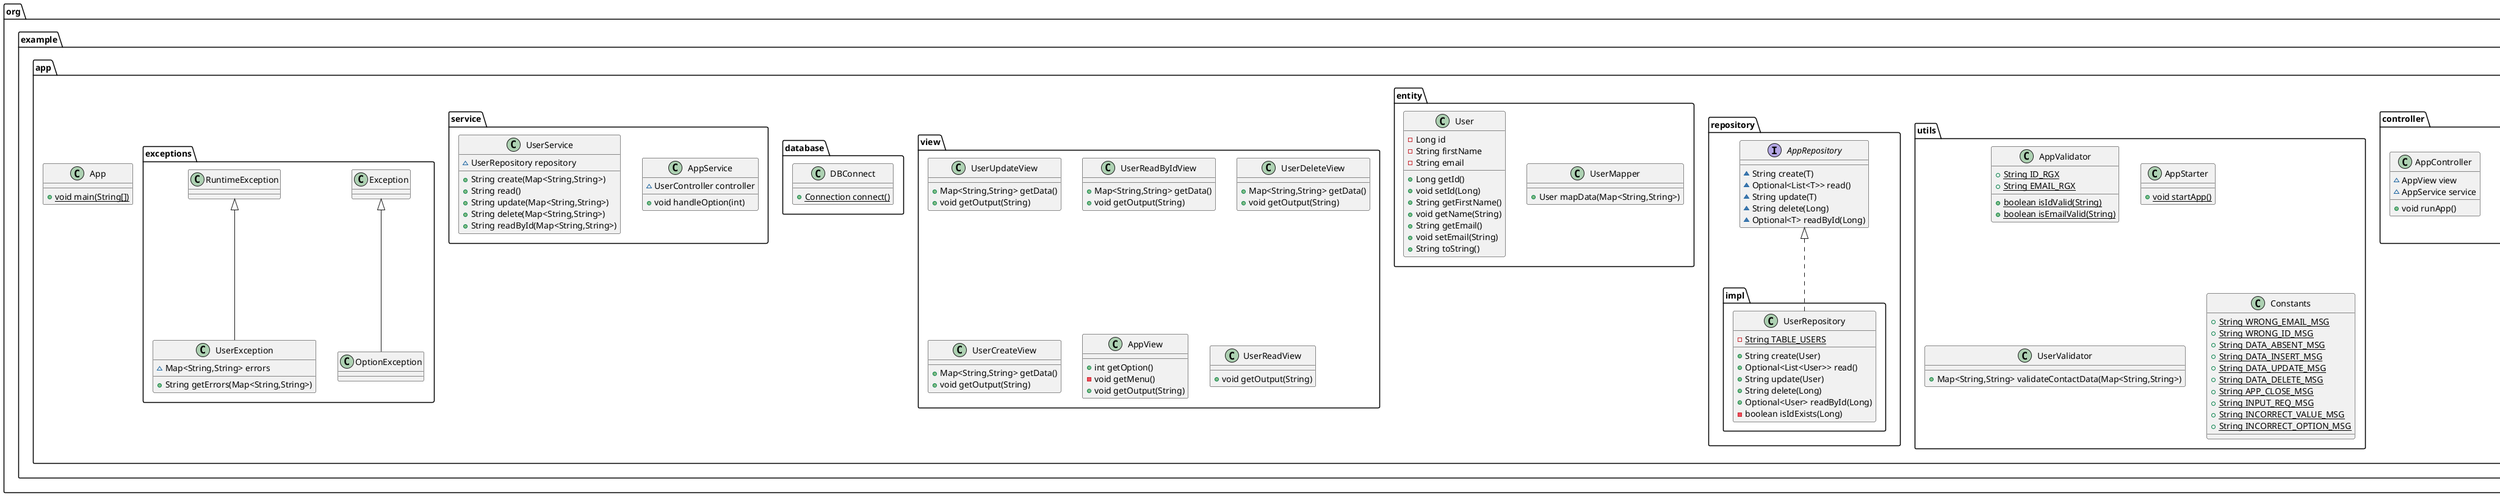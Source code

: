 @startuml
class org.example.app.App {
+ {static} void main(String[])
}

class org.example.app.controller.UserController {
~ UserService service
+ void create()
+ void read()
+ void update()
+ void delete()
+ void readById()
}


class org.example.app.utils.AppValidator {
+ {static} String ID_RGX
+ {static} String EMAIL_RGX
+ {static} boolean isIdValid(String)
+ {static} boolean isEmailValid(String)
}


class org.example.app.repository.impl.UserRepository {
- {static} String TABLE_USERS
+ String create(User)
+ Optional<List<User>> read()
+ String update(User)
+ String delete(Long)
+ Optional<User> readById(Long)
- boolean isIdExists(Long)
}


interface org.example.app.repository.AppRepository {
~ String create(T)
~ Optional<List<T>> read()
~ String update(T)
~ String delete(Long)
~ Optional<T> readById(Long)
}

class org.example.app.entity.UserMapper {
+ User mapData(Map<String,String>)
}

class org.example.app.view.UserUpdateView {
+ Map<String,String> getData()
+ void getOutput(String)
}

class org.example.app.controller.AppController {
~ AppView view
~ AppService service
+ void runApp()
}


class org.example.app.entity.User {
- Long id
- String firstName
- String email
+ Long getId()
+ void setId(Long)
+ String getFirstName()
+ void getName(String)
+ String getEmail()
+ void setEmail(String)
+ String toString()
}


class org.example.app.view.UserReadByIdView {
+ Map<String,String> getData()
+ void getOutput(String)
}

class org.example.app.database.DBConnect {
+ {static} Connection connect()
}

class org.example.app.view.UserDeleteView {
+ Map<String,String> getData()
+ void getOutput(String)
}

class org.example.app.service.AppService {
~ UserController controller
+ void handleOption(int)
}


class org.example.app.utils.AppStarter {
+ {static} void startApp()
}

class org.example.app.view.UserCreateView {
+ Map<String,String> getData()
+ void getOutput(String)
}

class org.example.app.view.AppView {
+ int getOption()
- void getMenu()
+ void getOutput(String)
}

class org.example.app.service.UserService {
~ UserRepository repository
+ String create(Map<String,String>)
+ String read()
+ String update(Map<String,String>)
+ String delete(Map<String,String>)
+ String readById(Map<String,String>)
}


class org.example.app.utils.UserValidator {
+ Map<String,String> validateContactData(Map<String,String>)
}

class org.example.app.utils.Constants {
+ {static} String WRONG_EMAIL_MSG
+ {static} String WRONG_ID_MSG
+ {static} String DATA_ABSENT_MSG
+ {static} String DATA_INSERT_MSG
+ {static} String DATA_UPDATE_MSG
+ {static} String DATA_DELETE_MSG
+ {static} String APP_CLOSE_MSG
+ {static} String INPUT_REQ_MSG
+ {static} String INCORRECT_VALUE_MSG
+ {static} String INCORRECT_OPTION_MSG
}

class org.example.app.exceptions.OptionException {
}
class org.example.app.exceptions.UserException {
~ Map<String,String> errors
+ String getErrors(Map<String,String>)
}


class org.example.app.view.UserReadView {
+ void getOutput(String)
}



org.example.app.repository.AppRepository <|.. org.example.app.repository.impl.UserRepository
org.example.app.exceptions.Exception <|-- org.example.app.exceptions.OptionException
org.example.app.exceptions.RuntimeException <|-- org.example.app.exceptions.UserException
@enduml